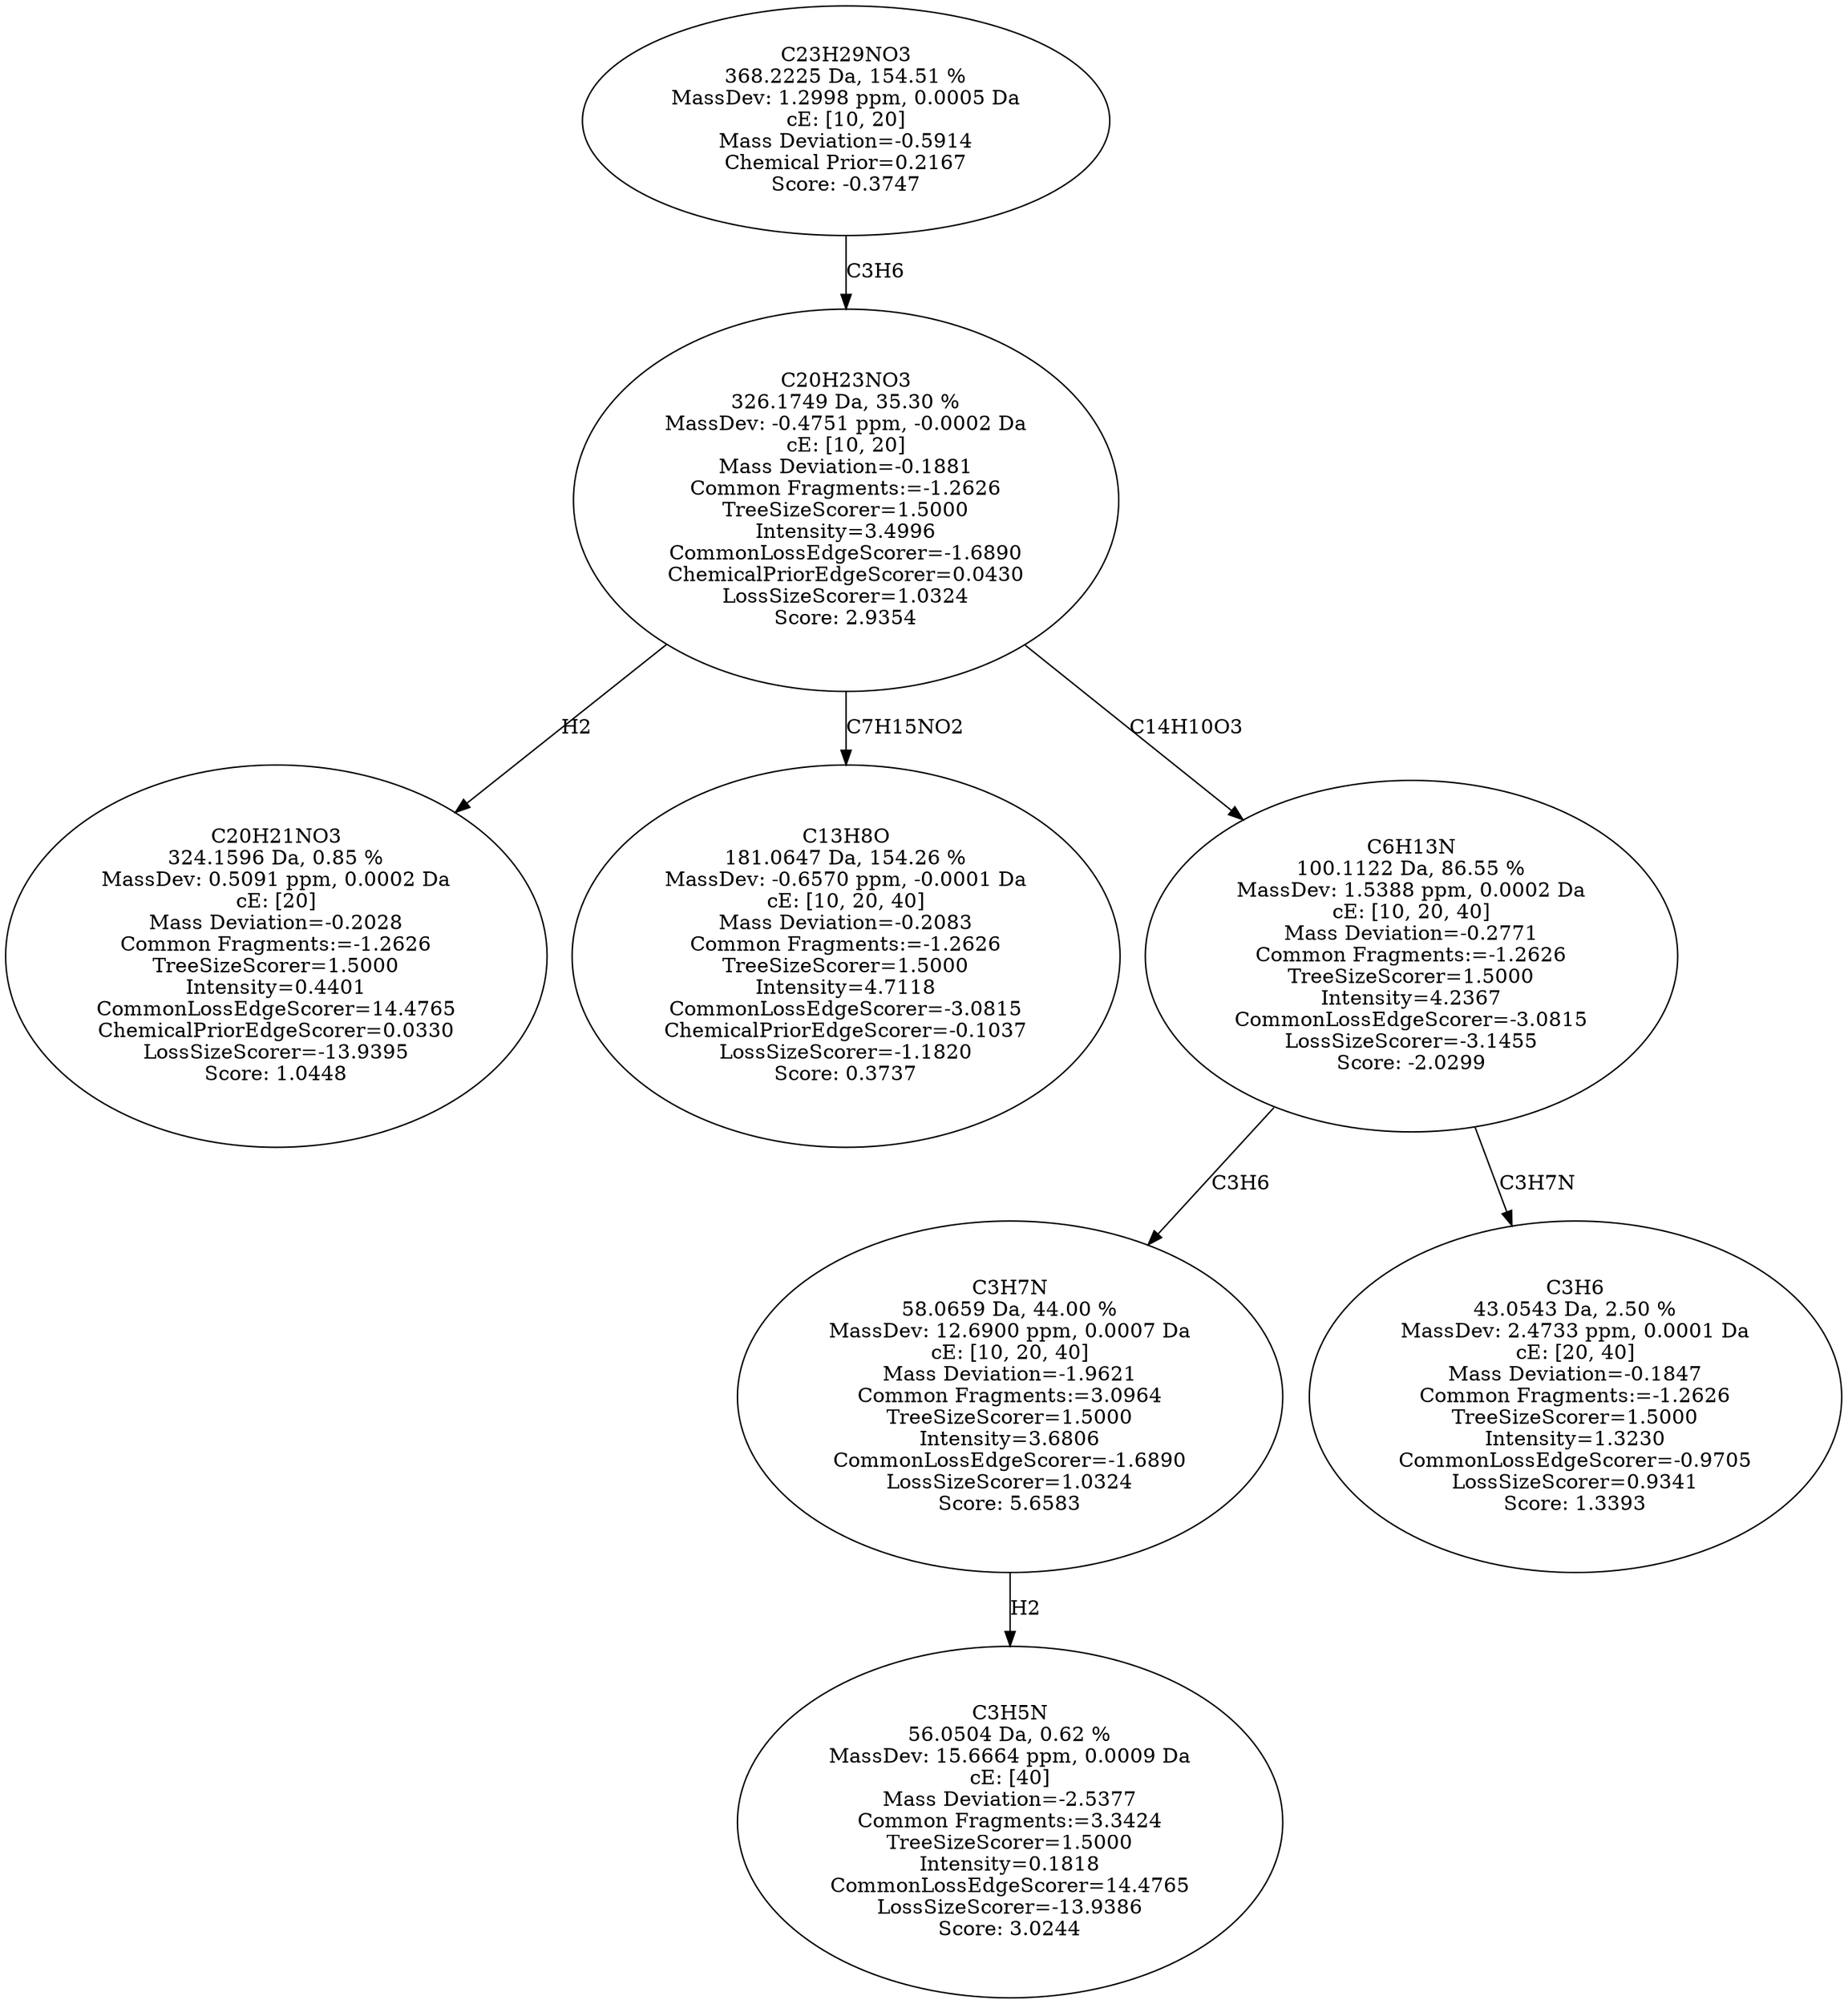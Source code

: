 strict digraph {
v1 [label="C20H21NO3\n324.1596 Da, 0.85 %\nMassDev: 0.5091 ppm, 0.0002 Da\ncE: [20]\nMass Deviation=-0.2028\nCommon Fragments:=-1.2626\nTreeSizeScorer=1.5000\nIntensity=0.4401\nCommonLossEdgeScorer=14.4765\nChemicalPriorEdgeScorer=0.0330\nLossSizeScorer=-13.9395\nScore: 1.0448"];
v2 [label="C13H8O\n181.0647 Da, 154.26 %\nMassDev: -0.6570 ppm, -0.0001 Da\ncE: [10, 20, 40]\nMass Deviation=-0.2083\nCommon Fragments:=-1.2626\nTreeSizeScorer=1.5000\nIntensity=4.7118\nCommonLossEdgeScorer=-3.0815\nChemicalPriorEdgeScorer=-0.1037\nLossSizeScorer=-1.1820\nScore: 0.3737"];
v3 [label="C3H5N\n56.0504 Da, 0.62 %\nMassDev: 15.6664 ppm, 0.0009 Da\ncE: [40]\nMass Deviation=-2.5377\nCommon Fragments:=3.3424\nTreeSizeScorer=1.5000\nIntensity=0.1818\nCommonLossEdgeScorer=14.4765\nLossSizeScorer=-13.9386\nScore: 3.0244"];
v4 [label="C3H7N\n58.0659 Da, 44.00 %\nMassDev: 12.6900 ppm, 0.0007 Da\ncE: [10, 20, 40]\nMass Deviation=-1.9621\nCommon Fragments:=3.0964\nTreeSizeScorer=1.5000\nIntensity=3.6806\nCommonLossEdgeScorer=-1.6890\nLossSizeScorer=1.0324\nScore: 5.6583"];
v5 [label="C3H6\n43.0543 Da, 2.50 %\nMassDev: 2.4733 ppm, 0.0001 Da\ncE: [20, 40]\nMass Deviation=-0.1847\nCommon Fragments:=-1.2626\nTreeSizeScorer=1.5000\nIntensity=1.3230\nCommonLossEdgeScorer=-0.9705\nLossSizeScorer=0.9341\nScore: 1.3393"];
v6 [label="C6H13N\n100.1122 Da, 86.55 %\nMassDev: 1.5388 ppm, 0.0002 Da\ncE: [10, 20, 40]\nMass Deviation=-0.2771\nCommon Fragments:=-1.2626\nTreeSizeScorer=1.5000\nIntensity=4.2367\nCommonLossEdgeScorer=-3.0815\nLossSizeScorer=-3.1455\nScore: -2.0299"];
v7 [label="C20H23NO3\n326.1749 Da, 35.30 %\nMassDev: -0.4751 ppm, -0.0002 Da\ncE: [10, 20]\nMass Deviation=-0.1881\nCommon Fragments:=-1.2626\nTreeSizeScorer=1.5000\nIntensity=3.4996\nCommonLossEdgeScorer=-1.6890\nChemicalPriorEdgeScorer=0.0430\nLossSizeScorer=1.0324\nScore: 2.9354"];
v8 [label="C23H29NO3\n368.2225 Da, 154.51 %\nMassDev: 1.2998 ppm, 0.0005 Da\ncE: [10, 20]\nMass Deviation=-0.5914\nChemical Prior=0.2167\nScore: -0.3747"];
v7 -> v1 [label="H2"];
v7 -> v2 [label="C7H15NO2"];
v4 -> v3 [label="H2"];
v6 -> v4 [label="C3H6"];
v6 -> v5 [label="C3H7N"];
v7 -> v6 [label="C14H10O3"];
v8 -> v7 [label="C3H6"];
}